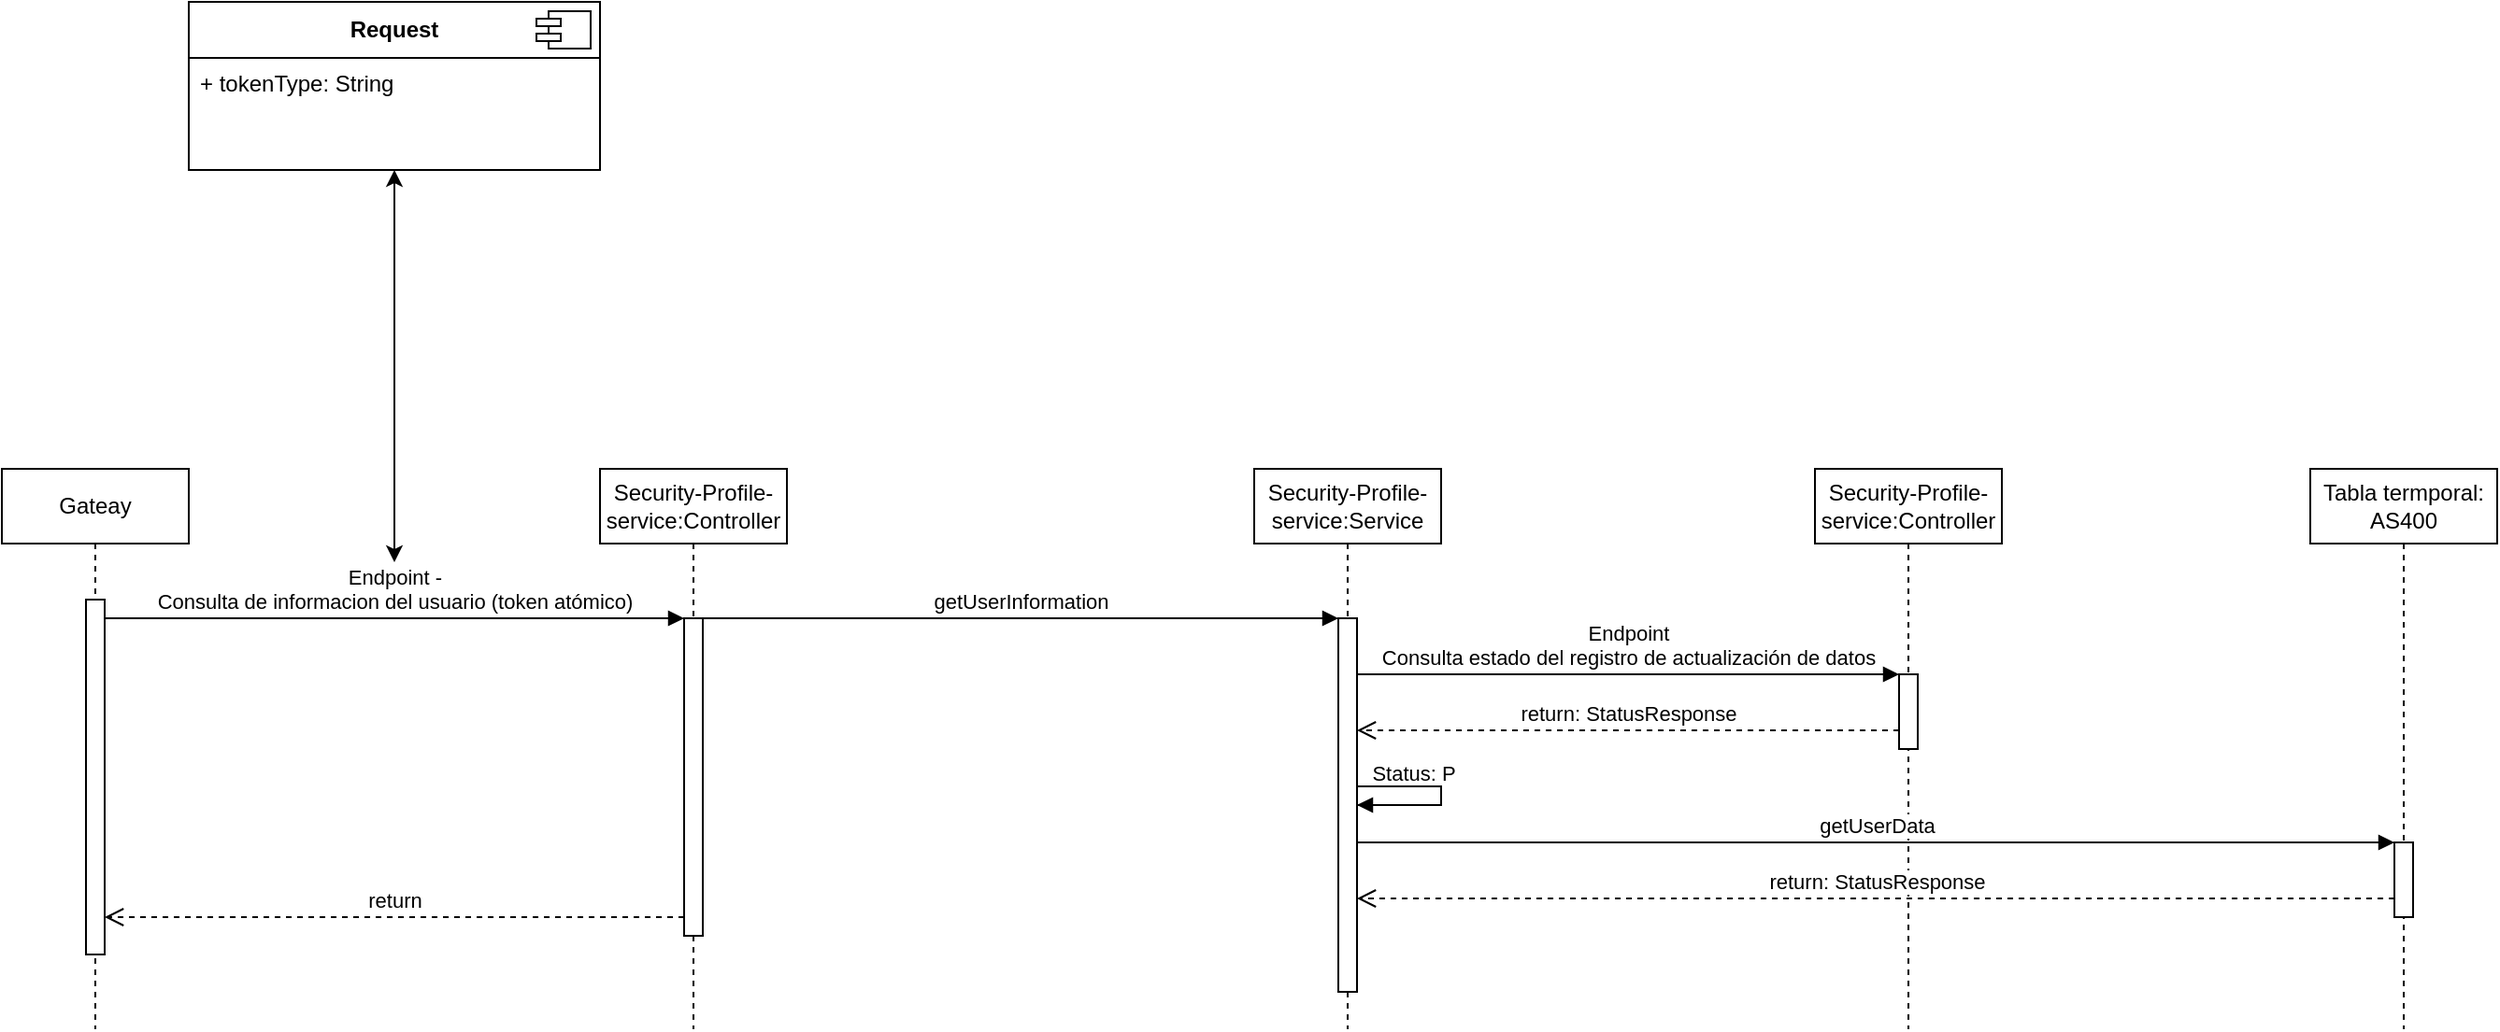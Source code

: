 <mxfile version="22.0.8" type="github">
  <diagram name="Page-1" id="2YBvvXClWsGukQMizWep">
    <mxGraphModel dx="1532" dy="1700" grid="1" gridSize="10" guides="1" tooltips="1" connect="1" arrows="1" fold="1" page="1" pageScale="1" pageWidth="850" pageHeight="1100" math="0" shadow="0">
      <root>
        <mxCell id="0" />
        <mxCell id="1" parent="0" />
        <mxCell id="aM9ryv3xv72pqoxQDRHE-1" value="Gateay" style="shape=umlLifeline;perimeter=lifelinePerimeter;whiteSpace=wrap;html=1;container=0;dropTarget=0;collapsible=0;recursiveResize=0;outlineConnect=0;portConstraint=eastwest;newEdgeStyle={&quot;edgeStyle&quot;:&quot;elbowEdgeStyle&quot;,&quot;elbow&quot;:&quot;vertical&quot;,&quot;curved&quot;:0,&quot;rounded&quot;:0};" parent="1" vertex="1">
          <mxGeometry x="40" y="40" width="100" height="300" as="geometry" />
        </mxCell>
        <mxCell id="aM9ryv3xv72pqoxQDRHE-2" value="" style="html=1;points=[];perimeter=orthogonalPerimeter;outlineConnect=0;targetShapes=umlLifeline;portConstraint=eastwest;newEdgeStyle={&quot;edgeStyle&quot;:&quot;elbowEdgeStyle&quot;,&quot;elbow&quot;:&quot;vertical&quot;,&quot;curved&quot;:0,&quot;rounded&quot;:0};" parent="aM9ryv3xv72pqoxQDRHE-1" vertex="1">
          <mxGeometry x="45" y="70" width="10" height="190" as="geometry" />
        </mxCell>
        <mxCell id="aM9ryv3xv72pqoxQDRHE-5" value="Security-Profile-service:Controller" style="shape=umlLifeline;perimeter=lifelinePerimeter;whiteSpace=wrap;html=1;container=0;dropTarget=0;collapsible=0;recursiveResize=0;outlineConnect=0;portConstraint=eastwest;newEdgeStyle={&quot;edgeStyle&quot;:&quot;elbowEdgeStyle&quot;,&quot;elbow&quot;:&quot;vertical&quot;,&quot;curved&quot;:0,&quot;rounded&quot;:0};" parent="1" vertex="1">
          <mxGeometry x="360" y="40" width="100" height="300" as="geometry" />
        </mxCell>
        <mxCell id="aM9ryv3xv72pqoxQDRHE-6" value="" style="html=1;points=[];perimeter=orthogonalPerimeter;outlineConnect=0;targetShapes=umlLifeline;portConstraint=eastwest;newEdgeStyle={&quot;edgeStyle&quot;:&quot;elbowEdgeStyle&quot;,&quot;elbow&quot;:&quot;vertical&quot;,&quot;curved&quot;:0,&quot;rounded&quot;:0};" parent="aM9ryv3xv72pqoxQDRHE-5" vertex="1">
          <mxGeometry x="45" y="80" width="10" height="170" as="geometry" />
        </mxCell>
        <mxCell id="aM9ryv3xv72pqoxQDRHE-7" value="Endpoint - &lt;br&gt;Consulta de informacion del usuario (token atómico)" style="html=1;verticalAlign=bottom;endArrow=block;edgeStyle=elbowEdgeStyle;elbow=vertical;curved=0;rounded=0;" parent="1" source="aM9ryv3xv72pqoxQDRHE-2" target="aM9ryv3xv72pqoxQDRHE-6" edge="1">
          <mxGeometry relative="1" as="geometry">
            <mxPoint x="195" y="130" as="sourcePoint" />
            <Array as="points">
              <mxPoint x="180" y="120" />
            </Array>
            <mxPoint as="offset" />
          </mxGeometry>
        </mxCell>
        <mxCell id="aM9ryv3xv72pqoxQDRHE-8" value="return" style="html=1;verticalAlign=bottom;endArrow=open;dashed=1;endSize=8;edgeStyle=elbowEdgeStyle;elbow=vertical;curved=0;rounded=0;" parent="1" source="aM9ryv3xv72pqoxQDRHE-6" target="aM9ryv3xv72pqoxQDRHE-2" edge="1">
          <mxGeometry relative="1" as="geometry">
            <mxPoint x="195" y="205" as="targetPoint" />
            <Array as="points">
              <mxPoint x="190" y="280" />
            </Array>
          </mxGeometry>
        </mxCell>
        <mxCell id="rwBjtFIrtzMqV9OnUiDG-1" value="Request" style="swimlane;whiteSpace=wrap;html=1;startSize=30;" parent="1" vertex="1">
          <mxGeometry x="140" y="-210" width="220" height="90" as="geometry" />
        </mxCell>
        <mxCell id="rwBjtFIrtzMqV9OnUiDG-15" value="" style="shape=module;jettyWidth=13;jettyHeight=4;" parent="rwBjtFIrtzMqV9OnUiDG-1" vertex="1">
          <mxGeometry x="1" width="29" height="20" relative="1" as="geometry">
            <mxPoint x="-34" y="5" as="offset" />
          </mxGeometry>
        </mxCell>
        <mxCell id="rwBjtFIrtzMqV9OnUiDG-27" value="+ tokenType: String" style="text;strokeColor=none;fillColor=none;align=left;verticalAlign=top;spacingLeft=4;spacingRight=4;overflow=hidden;rotatable=0;points=[[0,0.5],[1,0.5]];portConstraint=eastwest;whiteSpace=wrap;html=1;" parent="rwBjtFIrtzMqV9OnUiDG-1" vertex="1">
          <mxGeometry y="30" width="200" height="26" as="geometry" />
        </mxCell>
        <mxCell id="rwBjtFIrtzMqV9OnUiDG-33" value="" style="endArrow=classic;startArrow=classic;html=1;rounded=0;" parent="1" target="rwBjtFIrtzMqV9OnUiDG-1" edge="1">
          <mxGeometry width="50" height="50" relative="1" as="geometry">
            <mxPoint x="250" y="90" as="sourcePoint" />
            <mxPoint x="275" y="-50" as="targetPoint" />
          </mxGeometry>
        </mxCell>
        <mxCell id="rwBjtFIrtzMqV9OnUiDG-34" value="Security-Profile-service:Service" style="shape=umlLifeline;perimeter=lifelinePerimeter;whiteSpace=wrap;html=1;container=0;dropTarget=0;collapsible=0;recursiveResize=0;outlineConnect=0;portConstraint=eastwest;newEdgeStyle={&quot;edgeStyle&quot;:&quot;elbowEdgeStyle&quot;,&quot;elbow&quot;:&quot;vertical&quot;,&quot;curved&quot;:0,&quot;rounded&quot;:0};" parent="1" vertex="1">
          <mxGeometry x="710" y="40" width="100" height="300" as="geometry" />
        </mxCell>
        <mxCell id="rwBjtFIrtzMqV9OnUiDG-35" value="" style="html=1;points=[];perimeter=orthogonalPerimeter;outlineConnect=0;targetShapes=umlLifeline;portConstraint=eastwest;newEdgeStyle={&quot;edgeStyle&quot;:&quot;elbowEdgeStyle&quot;,&quot;elbow&quot;:&quot;vertical&quot;,&quot;curved&quot;:0,&quot;rounded&quot;:0};" parent="rwBjtFIrtzMqV9OnUiDG-34" vertex="1">
          <mxGeometry x="45" y="80" width="10" height="200" as="geometry" />
        </mxCell>
        <mxCell id="jHpHiBaA_FM-cvzHEOoG-4" value="" style="endArrow=none;html=1;rounded=0;labelBackgroundColor=default;strokeColor=default;align=center;verticalAlign=middle;fontFamily=Helvetica;fontSize=11;fontColor=default;curved=0;elbow=vertical;" edge="1" parent="rwBjtFIrtzMqV9OnUiDG-34" target="rwBjtFIrtzMqV9OnUiDG-35">
          <mxGeometry width="50" height="50" relative="1" as="geometry">
            <mxPoint x="55" y="170" as="sourcePoint" />
            <mxPoint x="55" y="200" as="targetPoint" />
            <Array as="points">
              <mxPoint x="100" y="170" />
              <mxPoint x="100" y="180" />
              <mxPoint x="80" y="180" />
            </Array>
          </mxGeometry>
        </mxCell>
        <mxCell id="rwBjtFIrtzMqV9OnUiDG-36" value="getUserInformation" style="html=1;verticalAlign=bottom;endArrow=block;edgeStyle=elbowEdgeStyle;elbow=vertical;curved=0;rounded=0;" parent="1" source="aM9ryv3xv72pqoxQDRHE-6" target="rwBjtFIrtzMqV9OnUiDG-35" edge="1">
          <mxGeometry relative="1" as="geometry">
            <mxPoint x="425" y="130" as="sourcePoint" />
            <Array as="points">
              <mxPoint x="660" y="120" />
              <mxPoint x="430" y="150" />
            </Array>
            <mxPoint x="735" y="130" as="targetPoint" />
            <mxPoint as="offset" />
          </mxGeometry>
        </mxCell>
        <mxCell id="rwBjtFIrtzMqV9OnUiDG-37" value="Security-Profile-service:Controller" style="shape=umlLifeline;perimeter=lifelinePerimeter;whiteSpace=wrap;html=1;container=0;dropTarget=0;collapsible=0;recursiveResize=0;outlineConnect=0;portConstraint=eastwest;newEdgeStyle={&quot;edgeStyle&quot;:&quot;elbowEdgeStyle&quot;,&quot;elbow&quot;:&quot;vertical&quot;,&quot;curved&quot;:0,&quot;rounded&quot;:0};" parent="1" vertex="1">
          <mxGeometry x="1010" y="40" width="100" height="300" as="geometry" />
        </mxCell>
        <mxCell id="rwBjtFIrtzMqV9OnUiDG-38" value="" style="html=1;points=[];perimeter=orthogonalPerimeter;outlineConnect=0;targetShapes=umlLifeline;portConstraint=eastwest;newEdgeStyle={&quot;edgeStyle&quot;:&quot;elbowEdgeStyle&quot;,&quot;elbow&quot;:&quot;vertical&quot;,&quot;curved&quot;:0,&quot;rounded&quot;:0};" parent="rwBjtFIrtzMqV9OnUiDG-37" vertex="1">
          <mxGeometry x="45" y="110" width="10" height="40" as="geometry" />
        </mxCell>
        <mxCell id="rwBjtFIrtzMqV9OnUiDG-39" value="Endpoint&lt;br&gt;Consulta estado del registro de actualización de datos" style="html=1;verticalAlign=bottom;endArrow=block;edgeStyle=elbowEdgeStyle;elbow=vertical;curved=0;rounded=0;" parent="1" source="rwBjtFIrtzMqV9OnUiDG-35" target="rwBjtFIrtzMqV9OnUiDG-38" edge="1">
          <mxGeometry relative="1" as="geometry">
            <mxPoint x="820" y="160" as="sourcePoint" />
            <Array as="points">
              <mxPoint x="950" y="150" />
              <mxPoint x="935" y="160" />
              <mxPoint x="705" y="190" />
            </Array>
            <mxPoint x="1030" y="160" as="targetPoint" />
            <mxPoint as="offset" />
          </mxGeometry>
        </mxCell>
        <mxCell id="rwBjtFIrtzMqV9OnUiDG-40" value="return: StatusResponse" style="html=1;verticalAlign=bottom;endArrow=open;dashed=1;endSize=8;edgeStyle=elbowEdgeStyle;elbow=vertical;curved=0;rounded=0;" parent="1" source="rwBjtFIrtzMqV9OnUiDG-38" target="rwBjtFIrtzMqV9OnUiDG-35" edge="1">
          <mxGeometry relative="1" as="geometry">
            <mxPoint x="800" y="189.83" as="targetPoint" />
            <Array as="points">
              <mxPoint x="990" y="180" />
              <mxPoint x="1020" y="170" />
              <mxPoint x="990" y="180" />
              <mxPoint x="895" y="189.83" />
            </Array>
            <mxPoint x="1020" y="189.83" as="sourcePoint" />
          </mxGeometry>
        </mxCell>
        <mxCell id="jHpHiBaA_FM-cvzHEOoG-5" value="" style="html=1;verticalAlign=bottom;endArrow=block;edgeStyle=elbowEdgeStyle;elbow=vertical;curved=0;rounded=0;" edge="1" parent="1">
          <mxGeometry relative="1" as="geometry">
            <mxPoint x="780" y="220" as="sourcePoint" />
            <Array as="points">
              <mxPoint x="810" y="220" />
              <mxPoint x="800" y="250" />
            </Array>
            <mxPoint x="765.0" y="220" as="targetPoint" />
            <mxPoint as="offset" />
          </mxGeometry>
        </mxCell>
        <mxCell id="jHpHiBaA_FM-cvzHEOoG-6" value="Status: P" style="text;html=1;align=center;verticalAlign=middle;resizable=0;points=[];autosize=1;strokeColor=none;fillColor=none;fontSize=11;fontFamily=Helvetica;fontColor=default;" vertex="1" parent="1">
          <mxGeometry x="760" y="188" width="70" height="30" as="geometry" />
        </mxCell>
        <mxCell id="jHpHiBaA_FM-cvzHEOoG-8" value="Tabla termporal: AS400" style="shape=umlLifeline;perimeter=lifelinePerimeter;whiteSpace=wrap;html=1;container=0;dropTarget=0;collapsible=0;recursiveResize=0;outlineConnect=0;portConstraint=eastwest;newEdgeStyle={&quot;edgeStyle&quot;:&quot;elbowEdgeStyle&quot;,&quot;elbow&quot;:&quot;vertical&quot;,&quot;curved&quot;:0,&quot;rounded&quot;:0};" vertex="1" parent="1">
          <mxGeometry x="1275" y="40" width="100" height="300" as="geometry" />
        </mxCell>
        <mxCell id="jHpHiBaA_FM-cvzHEOoG-9" value="" style="html=1;points=[];perimeter=orthogonalPerimeter;outlineConnect=0;targetShapes=umlLifeline;portConstraint=eastwest;newEdgeStyle={&quot;edgeStyle&quot;:&quot;elbowEdgeStyle&quot;,&quot;elbow&quot;:&quot;vertical&quot;,&quot;curved&quot;:0,&quot;rounded&quot;:0};" vertex="1" parent="jHpHiBaA_FM-cvzHEOoG-8">
          <mxGeometry x="45" y="200" width="10" height="40" as="geometry" />
        </mxCell>
        <mxCell id="jHpHiBaA_FM-cvzHEOoG-10" value="getUserData" style="html=1;verticalAlign=bottom;endArrow=block;edgeStyle=elbowEdgeStyle;elbow=vertical;curved=0;rounded=0;" edge="1" parent="1" source="rwBjtFIrtzMqV9OnUiDG-35" target="jHpHiBaA_FM-cvzHEOoG-9">
          <mxGeometry relative="1" as="geometry">
            <mxPoint x="770" y="250" as="sourcePoint" />
            <Array as="points">
              <mxPoint x="1240" y="240" />
              <mxPoint x="965" y="250" />
              <mxPoint x="950" y="260" />
              <mxPoint x="720" y="290" />
            </Array>
            <mxPoint x="1070" y="250" as="targetPoint" />
            <mxPoint as="offset" />
          </mxGeometry>
        </mxCell>
        <mxCell id="jHpHiBaA_FM-cvzHEOoG-11" value="return: StatusResponse" style="html=1;verticalAlign=bottom;endArrow=open;dashed=1;endSize=8;edgeStyle=elbowEdgeStyle;elbow=vertical;curved=0;rounded=0;" edge="1" parent="1" source="jHpHiBaA_FM-cvzHEOoG-9" target="rwBjtFIrtzMqV9OnUiDG-35">
          <mxGeometry relative="1" as="geometry">
            <mxPoint x="1010" y="270" as="targetPoint" />
            <Array as="points">
              <mxPoint x="1235" y="270" />
              <mxPoint x="1265" y="260" />
              <mxPoint x="1235" y="270" />
              <mxPoint x="1140" y="279.83" />
            </Array>
            <mxPoint x="1300" y="270" as="sourcePoint" />
          </mxGeometry>
        </mxCell>
      </root>
    </mxGraphModel>
  </diagram>
</mxfile>
